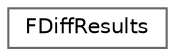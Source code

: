 digraph "Graphical Class Hierarchy"
{
 // INTERACTIVE_SVG=YES
 // LATEX_PDF_SIZE
  bgcolor="transparent";
  edge [fontname=Helvetica,fontsize=10,labelfontname=Helvetica,labelfontsize=10];
  node [fontname=Helvetica,fontsize=10,shape=box,height=0.2,width=0.4];
  rankdir="LR";
  Node0 [id="Node000000",label="FDiffResults",height=0.2,width=0.4,color="grey40", fillcolor="white", style="filled",URL="$d6/d4d/structFDiffResults.html",tooltip="Collects the Diffs found for a node/object."];
}
